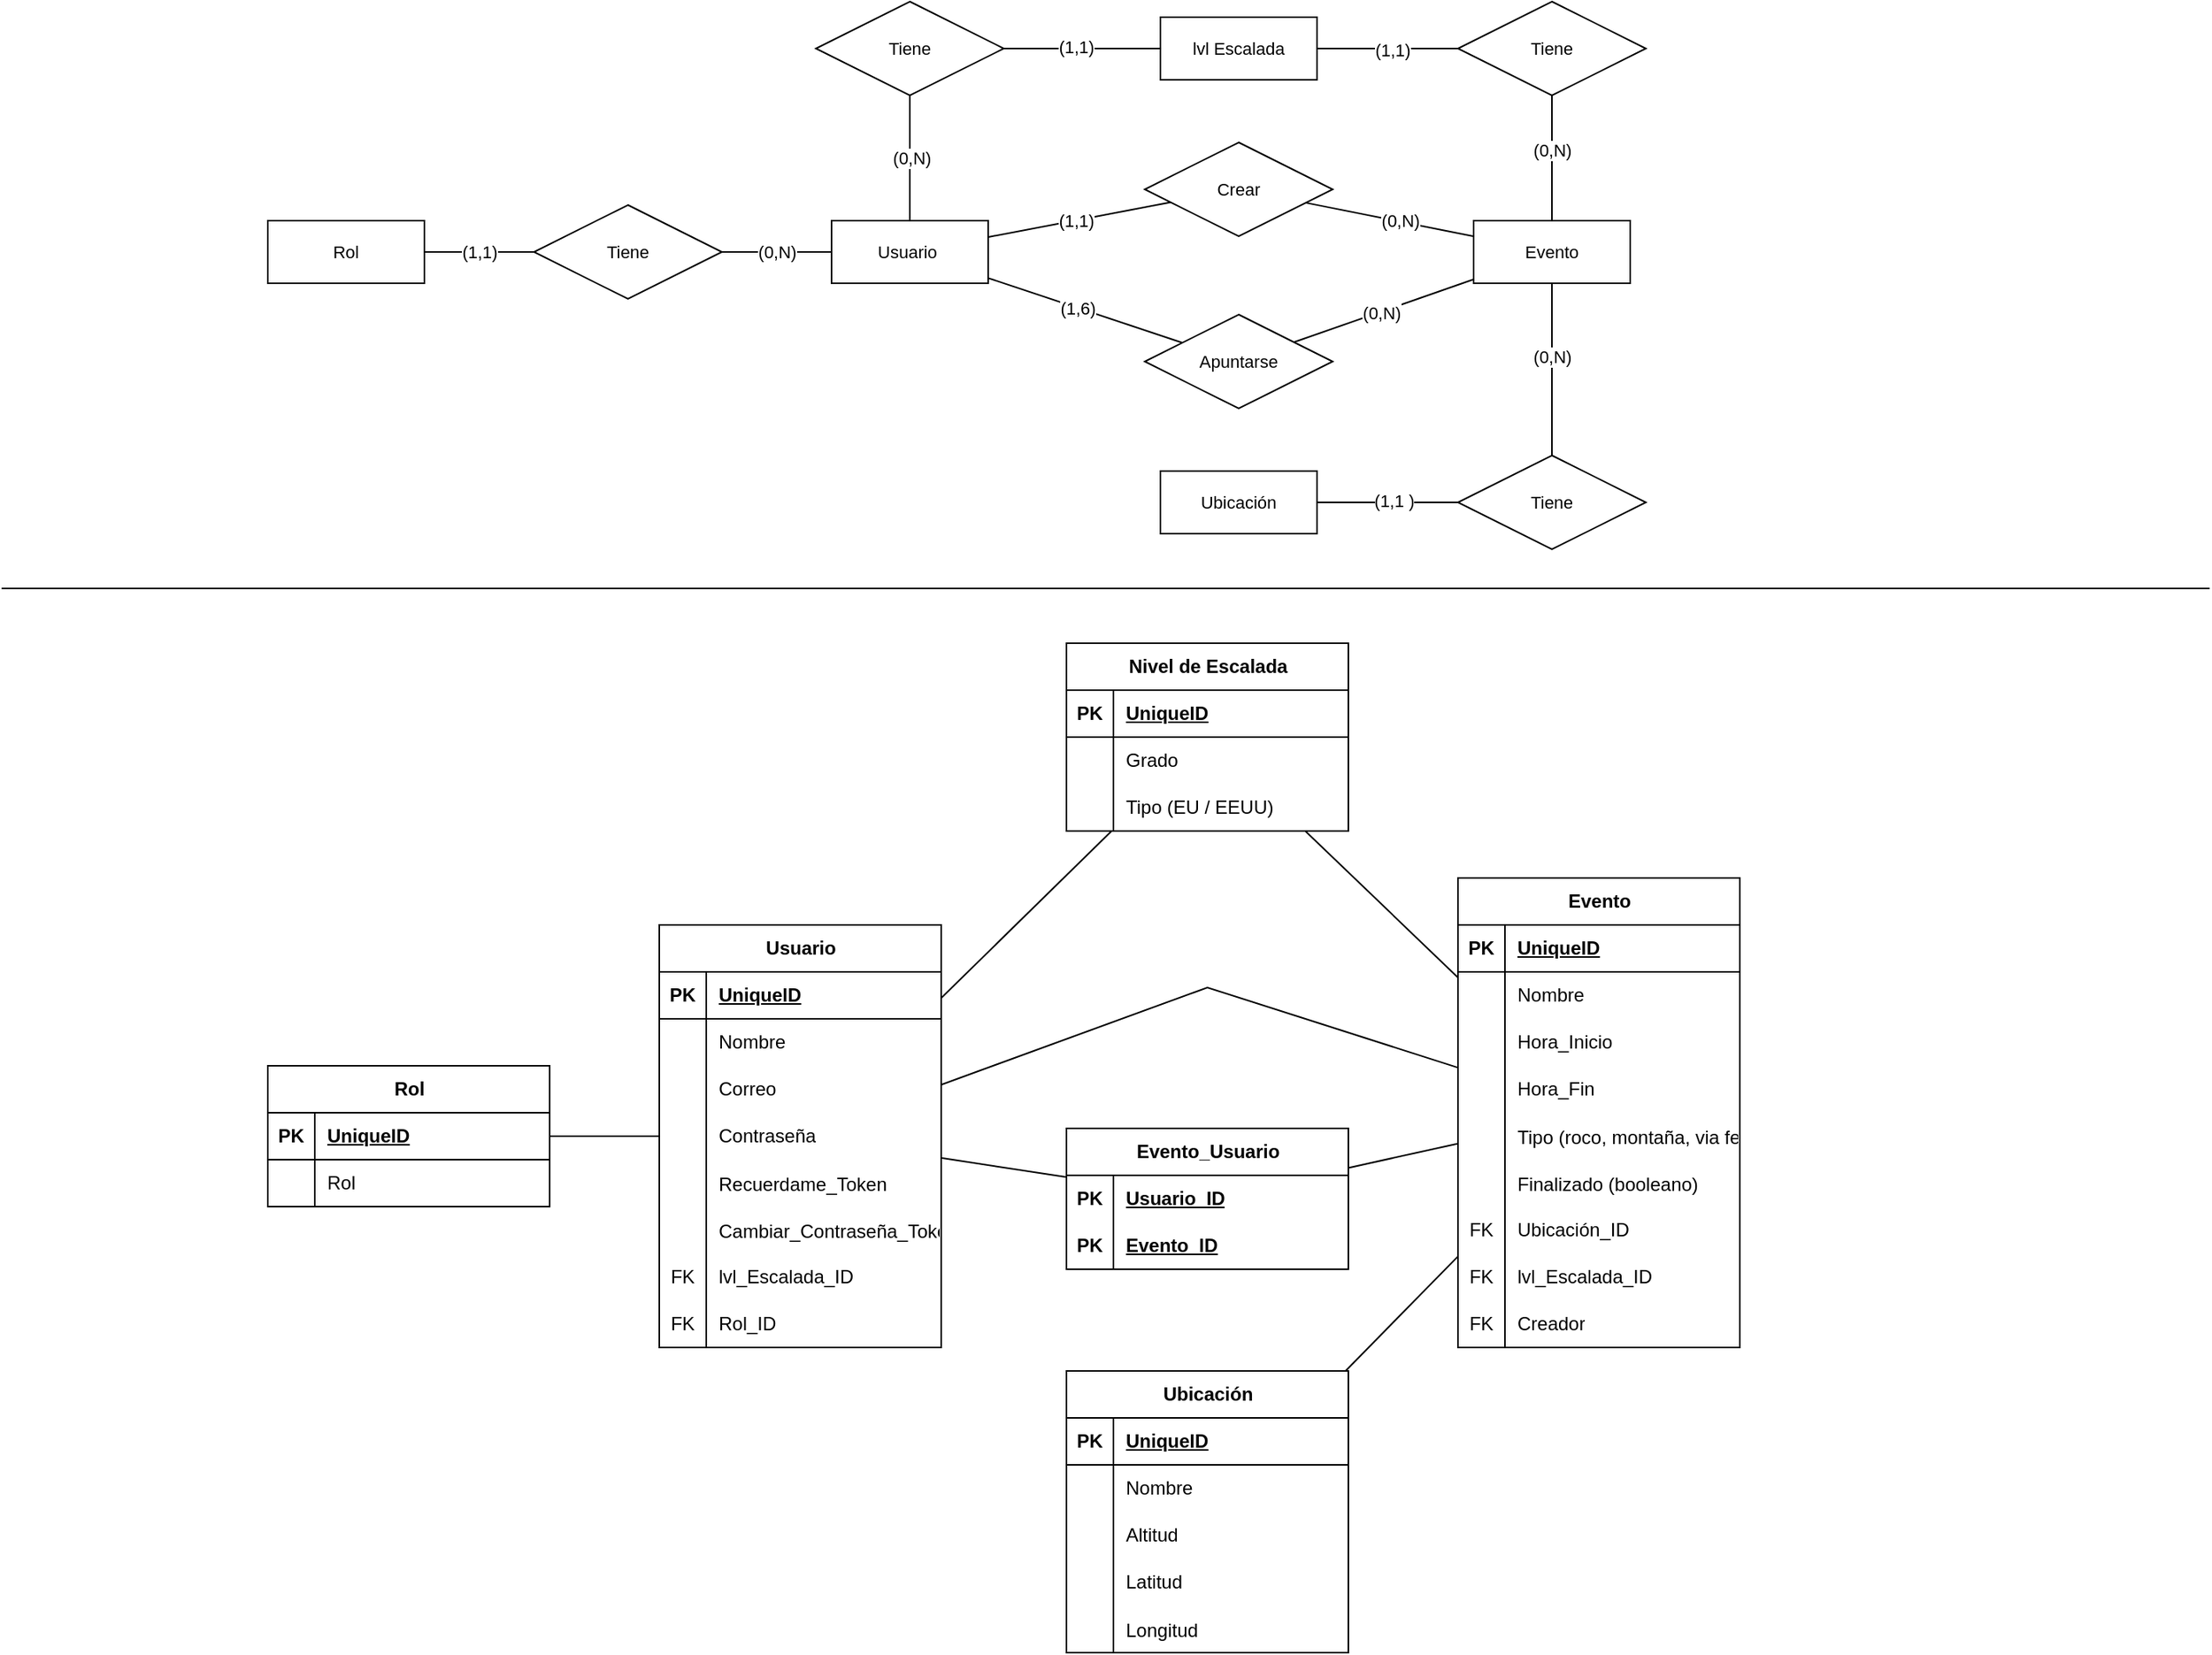 <mxfile version="24.2.3" type="device">
  <diagram name="Página-1" id="MdQTkjnotVxpkIL46aug">
    <mxGraphModel dx="1875" dy="1678" grid="1" gridSize="10" guides="1" tooltips="1" connect="1" arrows="1" fold="1" page="1" pageScale="1" pageWidth="827" pageHeight="1169" math="0" shadow="0">
      <root>
        <mxCell id="0" />
        <mxCell id="1" parent="0" />
        <mxCell id="JjLBGlCpkOIU4FikPGED-99" style="edgeStyle=none;rounded=0;orthogonalLoop=1;jettySize=auto;html=1;strokeColor=default;align=center;verticalAlign=middle;fontFamily=Helvetica;fontSize=11;fontColor=default;labelBackgroundColor=default;endArrow=none;endFill=0;" parent="1" source="JjLBGlCpkOIU4FikPGED-1" target="JjLBGlCpkOIU4FikPGED-40" edge="1">
          <mxGeometry relative="1" as="geometry" />
        </mxCell>
        <mxCell id="JjLBGlCpkOIU4FikPGED-100" style="edgeStyle=none;rounded=0;orthogonalLoop=1;jettySize=auto;html=1;strokeColor=default;align=center;verticalAlign=middle;fontFamily=Helvetica;fontSize=11;fontColor=default;labelBackgroundColor=default;endArrow=none;endFill=0;" parent="1" source="JjLBGlCpkOIU4FikPGED-1" target="JjLBGlCpkOIU4FikPGED-27" edge="1">
          <mxGeometry relative="1" as="geometry" />
        </mxCell>
        <mxCell id="JjLBGlCpkOIU4FikPGED-1" value="Nivel de Escalada" style="shape=table;startSize=30;container=1;collapsible=1;childLayout=tableLayout;fixedRows=1;rowLines=0;fontStyle=1;align=center;resizeLast=1;html=1;" parent="1" vertex="1">
          <mxGeometry x="60" y="-750" width="180" height="120" as="geometry" />
        </mxCell>
        <mxCell id="JjLBGlCpkOIU4FikPGED-2" value="" style="shape=tableRow;horizontal=0;startSize=0;swimlaneHead=0;swimlaneBody=0;fillColor=none;collapsible=0;dropTarget=0;points=[[0,0.5],[1,0.5]];portConstraint=eastwest;top=0;left=0;right=0;bottom=1;" parent="JjLBGlCpkOIU4FikPGED-1" vertex="1">
          <mxGeometry y="30" width="180" height="30" as="geometry" />
        </mxCell>
        <mxCell id="JjLBGlCpkOIU4FikPGED-3" value="PK" style="shape=partialRectangle;connectable=0;fillColor=none;top=0;left=0;bottom=0;right=0;fontStyle=1;overflow=hidden;whiteSpace=wrap;html=1;" parent="JjLBGlCpkOIU4FikPGED-2" vertex="1">
          <mxGeometry width="30" height="30" as="geometry">
            <mxRectangle width="30" height="30" as="alternateBounds" />
          </mxGeometry>
        </mxCell>
        <mxCell id="JjLBGlCpkOIU4FikPGED-4" value="UniqueID" style="shape=partialRectangle;connectable=0;fillColor=none;top=0;left=0;bottom=0;right=0;align=left;spacingLeft=6;fontStyle=5;overflow=hidden;whiteSpace=wrap;html=1;" parent="JjLBGlCpkOIU4FikPGED-2" vertex="1">
          <mxGeometry x="30" width="150" height="30" as="geometry">
            <mxRectangle width="150" height="30" as="alternateBounds" />
          </mxGeometry>
        </mxCell>
        <mxCell id="JjLBGlCpkOIU4FikPGED-5" value="" style="shape=tableRow;horizontal=0;startSize=0;swimlaneHead=0;swimlaneBody=0;fillColor=none;collapsible=0;dropTarget=0;points=[[0,0.5],[1,0.5]];portConstraint=eastwest;top=0;left=0;right=0;bottom=0;" parent="JjLBGlCpkOIU4FikPGED-1" vertex="1">
          <mxGeometry y="60" width="180" height="30" as="geometry" />
        </mxCell>
        <mxCell id="JjLBGlCpkOIU4FikPGED-6" value="" style="shape=partialRectangle;connectable=0;fillColor=none;top=0;left=0;bottom=0;right=0;editable=1;overflow=hidden;whiteSpace=wrap;html=1;" parent="JjLBGlCpkOIU4FikPGED-5" vertex="1">
          <mxGeometry width="30" height="30" as="geometry">
            <mxRectangle width="30" height="30" as="alternateBounds" />
          </mxGeometry>
        </mxCell>
        <mxCell id="JjLBGlCpkOIU4FikPGED-7" value="Grado" style="shape=partialRectangle;connectable=0;fillColor=none;top=0;left=0;bottom=0;right=0;align=left;spacingLeft=6;overflow=hidden;whiteSpace=wrap;html=1;" parent="JjLBGlCpkOIU4FikPGED-5" vertex="1">
          <mxGeometry x="30" width="150" height="30" as="geometry">
            <mxRectangle width="150" height="30" as="alternateBounds" />
          </mxGeometry>
        </mxCell>
        <mxCell id="JjLBGlCpkOIU4FikPGED-8" value="" style="shape=tableRow;horizontal=0;startSize=0;swimlaneHead=0;swimlaneBody=0;fillColor=none;collapsible=0;dropTarget=0;points=[[0,0.5],[1,0.5]];portConstraint=eastwest;top=0;left=0;right=0;bottom=0;" parent="JjLBGlCpkOIU4FikPGED-1" vertex="1">
          <mxGeometry y="90" width="180" height="30" as="geometry" />
        </mxCell>
        <mxCell id="JjLBGlCpkOIU4FikPGED-9" value="" style="shape=partialRectangle;connectable=0;fillColor=none;top=0;left=0;bottom=0;right=0;editable=1;overflow=hidden;whiteSpace=wrap;html=1;" parent="JjLBGlCpkOIU4FikPGED-8" vertex="1">
          <mxGeometry width="30" height="30" as="geometry">
            <mxRectangle width="30" height="30" as="alternateBounds" />
          </mxGeometry>
        </mxCell>
        <mxCell id="JjLBGlCpkOIU4FikPGED-10" value="Tipo (EU / EEUU)" style="shape=partialRectangle;connectable=0;fillColor=none;top=0;left=0;bottom=0;right=0;align=left;spacingLeft=6;overflow=hidden;whiteSpace=wrap;html=1;" parent="JjLBGlCpkOIU4FikPGED-8" vertex="1">
          <mxGeometry x="30" width="150" height="30" as="geometry">
            <mxRectangle width="150" height="30" as="alternateBounds" />
          </mxGeometry>
        </mxCell>
        <mxCell id="JjLBGlCpkOIU4FikPGED-102" style="edgeStyle=none;rounded=0;orthogonalLoop=1;jettySize=auto;html=1;strokeColor=default;align=center;verticalAlign=middle;fontFamily=Helvetica;fontSize=11;fontColor=default;labelBackgroundColor=default;endArrow=none;endFill=0;" parent="1" source="JjLBGlCpkOIU4FikPGED-14" target="JjLBGlCpkOIU4FikPGED-27" edge="1">
          <mxGeometry relative="1" as="geometry" />
        </mxCell>
        <mxCell id="JjLBGlCpkOIU4FikPGED-14" value="Ubicación" style="shape=table;startSize=30;container=1;collapsible=1;childLayout=tableLayout;fixedRows=1;rowLines=0;fontStyle=1;align=center;resizeLast=1;html=1;" parent="1" vertex="1">
          <mxGeometry x="60" y="-285" width="180" height="180" as="geometry" />
        </mxCell>
        <mxCell id="JjLBGlCpkOIU4FikPGED-15" value="" style="shape=tableRow;horizontal=0;startSize=0;swimlaneHead=0;swimlaneBody=0;fillColor=none;collapsible=0;dropTarget=0;points=[[0,0.5],[1,0.5]];portConstraint=eastwest;top=0;left=0;right=0;bottom=1;" parent="JjLBGlCpkOIU4FikPGED-14" vertex="1">
          <mxGeometry y="30" width="180" height="30" as="geometry" />
        </mxCell>
        <mxCell id="JjLBGlCpkOIU4FikPGED-16" value="PK" style="shape=partialRectangle;connectable=0;fillColor=none;top=0;left=0;bottom=0;right=0;fontStyle=1;overflow=hidden;whiteSpace=wrap;html=1;" parent="JjLBGlCpkOIU4FikPGED-15" vertex="1">
          <mxGeometry width="30" height="30" as="geometry">
            <mxRectangle width="30" height="30" as="alternateBounds" />
          </mxGeometry>
        </mxCell>
        <mxCell id="JjLBGlCpkOIU4FikPGED-17" value="UniqueID" style="shape=partialRectangle;connectable=0;fillColor=none;top=0;left=0;bottom=0;right=0;align=left;spacingLeft=6;fontStyle=5;overflow=hidden;whiteSpace=wrap;html=1;" parent="JjLBGlCpkOIU4FikPGED-15" vertex="1">
          <mxGeometry x="30" width="150" height="30" as="geometry">
            <mxRectangle width="150" height="30" as="alternateBounds" />
          </mxGeometry>
        </mxCell>
        <mxCell id="JjLBGlCpkOIU4FikPGED-18" value="" style="shape=tableRow;horizontal=0;startSize=0;swimlaneHead=0;swimlaneBody=0;fillColor=none;collapsible=0;dropTarget=0;points=[[0,0.5],[1,0.5]];portConstraint=eastwest;top=0;left=0;right=0;bottom=0;" parent="JjLBGlCpkOIU4FikPGED-14" vertex="1">
          <mxGeometry y="60" width="180" height="30" as="geometry" />
        </mxCell>
        <mxCell id="JjLBGlCpkOIU4FikPGED-19" value="" style="shape=partialRectangle;connectable=0;fillColor=none;top=0;left=0;bottom=0;right=0;editable=1;overflow=hidden;whiteSpace=wrap;html=1;" parent="JjLBGlCpkOIU4FikPGED-18" vertex="1">
          <mxGeometry width="30" height="30" as="geometry">
            <mxRectangle width="30" height="30" as="alternateBounds" />
          </mxGeometry>
        </mxCell>
        <mxCell id="JjLBGlCpkOIU4FikPGED-20" value="Nombre" style="shape=partialRectangle;connectable=0;fillColor=none;top=0;left=0;bottom=0;right=0;align=left;spacingLeft=6;overflow=hidden;whiteSpace=wrap;html=1;" parent="JjLBGlCpkOIU4FikPGED-18" vertex="1">
          <mxGeometry x="30" width="150" height="30" as="geometry">
            <mxRectangle width="150" height="30" as="alternateBounds" />
          </mxGeometry>
        </mxCell>
        <mxCell id="JjLBGlCpkOIU4FikPGED-21" value="" style="shape=tableRow;horizontal=0;startSize=0;swimlaneHead=0;swimlaneBody=0;fillColor=none;collapsible=0;dropTarget=0;points=[[0,0.5],[1,0.5]];portConstraint=eastwest;top=0;left=0;right=0;bottom=0;" parent="JjLBGlCpkOIU4FikPGED-14" vertex="1">
          <mxGeometry y="90" width="180" height="30" as="geometry" />
        </mxCell>
        <mxCell id="JjLBGlCpkOIU4FikPGED-22" value="" style="shape=partialRectangle;connectable=0;fillColor=none;top=0;left=0;bottom=0;right=0;editable=1;overflow=hidden;whiteSpace=wrap;html=1;" parent="JjLBGlCpkOIU4FikPGED-21" vertex="1">
          <mxGeometry width="30" height="30" as="geometry">
            <mxRectangle width="30" height="30" as="alternateBounds" />
          </mxGeometry>
        </mxCell>
        <mxCell id="JjLBGlCpkOIU4FikPGED-23" value="Altitud" style="shape=partialRectangle;connectable=0;fillColor=none;top=0;left=0;bottom=0;right=0;align=left;spacingLeft=6;overflow=hidden;whiteSpace=wrap;html=1;" parent="JjLBGlCpkOIU4FikPGED-21" vertex="1">
          <mxGeometry x="30" width="150" height="30" as="geometry">
            <mxRectangle width="150" height="30" as="alternateBounds" />
          </mxGeometry>
        </mxCell>
        <mxCell id="JjLBGlCpkOIU4FikPGED-24" value="" style="shape=tableRow;horizontal=0;startSize=0;swimlaneHead=0;swimlaneBody=0;fillColor=none;collapsible=0;dropTarget=0;points=[[0,0.5],[1,0.5]];portConstraint=eastwest;top=0;left=0;right=0;bottom=0;" parent="JjLBGlCpkOIU4FikPGED-14" vertex="1">
          <mxGeometry y="120" width="180" height="30" as="geometry" />
        </mxCell>
        <mxCell id="JjLBGlCpkOIU4FikPGED-25" value="" style="shape=partialRectangle;connectable=0;fillColor=none;top=0;left=0;bottom=0;right=0;editable=1;overflow=hidden;whiteSpace=wrap;html=1;" parent="JjLBGlCpkOIU4FikPGED-24" vertex="1">
          <mxGeometry width="30" height="30" as="geometry">
            <mxRectangle width="30" height="30" as="alternateBounds" />
          </mxGeometry>
        </mxCell>
        <mxCell id="JjLBGlCpkOIU4FikPGED-26" value="Latitud" style="shape=partialRectangle;connectable=0;fillColor=none;top=0;left=0;bottom=0;right=0;align=left;spacingLeft=6;overflow=hidden;whiteSpace=wrap;html=1;" parent="JjLBGlCpkOIU4FikPGED-24" vertex="1">
          <mxGeometry x="30" width="150" height="30" as="geometry">
            <mxRectangle width="150" height="30" as="alternateBounds" />
          </mxGeometry>
        </mxCell>
        <mxCell id="JjLBGlCpkOIU4FikPGED-94" value="" style="shape=tableRow;horizontal=0;startSize=0;swimlaneHead=0;swimlaneBody=0;fillColor=none;collapsible=0;dropTarget=0;points=[[0,0.5],[1,0.5]];portConstraint=eastwest;top=0;left=0;right=0;bottom=0;" parent="JjLBGlCpkOIU4FikPGED-14" vertex="1">
          <mxGeometry y="150" width="180" height="30" as="geometry" />
        </mxCell>
        <mxCell id="JjLBGlCpkOIU4FikPGED-95" value="" style="shape=partialRectangle;connectable=0;fillColor=none;top=0;left=0;bottom=0;right=0;editable=1;overflow=hidden;" parent="JjLBGlCpkOIU4FikPGED-94" vertex="1">
          <mxGeometry width="30" height="30" as="geometry">
            <mxRectangle width="30" height="30" as="alternateBounds" />
          </mxGeometry>
        </mxCell>
        <mxCell id="JjLBGlCpkOIU4FikPGED-96" value="Longitud" style="shape=partialRectangle;connectable=0;fillColor=none;top=0;left=0;bottom=0;right=0;align=left;spacingLeft=6;overflow=hidden;" parent="JjLBGlCpkOIU4FikPGED-94" vertex="1">
          <mxGeometry x="30" width="150" height="30" as="geometry">
            <mxRectangle width="150" height="30" as="alternateBounds" />
          </mxGeometry>
        </mxCell>
        <mxCell id="JjLBGlCpkOIU4FikPGED-27" value="Evento" style="shape=table;startSize=30;container=1;collapsible=1;childLayout=tableLayout;fixedRows=1;rowLines=0;fontStyle=1;align=center;resizeLast=1;html=1;" parent="1" vertex="1">
          <mxGeometry x="310" y="-600" width="180" height="300" as="geometry" />
        </mxCell>
        <mxCell id="JjLBGlCpkOIU4FikPGED-28" value="" style="shape=tableRow;horizontal=0;startSize=0;swimlaneHead=0;swimlaneBody=0;fillColor=none;collapsible=0;dropTarget=0;points=[[0,0.5],[1,0.5]];portConstraint=eastwest;top=0;left=0;right=0;bottom=1;" parent="JjLBGlCpkOIU4FikPGED-27" vertex="1">
          <mxGeometry y="30" width="180" height="30" as="geometry" />
        </mxCell>
        <mxCell id="JjLBGlCpkOIU4FikPGED-29" value="PK" style="shape=partialRectangle;connectable=0;fillColor=none;top=0;left=0;bottom=0;right=0;fontStyle=1;overflow=hidden;whiteSpace=wrap;html=1;" parent="JjLBGlCpkOIU4FikPGED-28" vertex="1">
          <mxGeometry width="30" height="30" as="geometry">
            <mxRectangle width="30" height="30" as="alternateBounds" />
          </mxGeometry>
        </mxCell>
        <mxCell id="JjLBGlCpkOIU4FikPGED-30" value="UniqueID" style="shape=partialRectangle;connectable=0;fillColor=none;top=0;left=0;bottom=0;right=0;align=left;spacingLeft=6;fontStyle=5;overflow=hidden;whiteSpace=wrap;html=1;" parent="JjLBGlCpkOIU4FikPGED-28" vertex="1">
          <mxGeometry x="30" width="150" height="30" as="geometry">
            <mxRectangle width="150" height="30" as="alternateBounds" />
          </mxGeometry>
        </mxCell>
        <mxCell id="JjLBGlCpkOIU4FikPGED-31" value="" style="shape=tableRow;horizontal=0;startSize=0;swimlaneHead=0;swimlaneBody=0;fillColor=none;collapsible=0;dropTarget=0;points=[[0,0.5],[1,0.5]];portConstraint=eastwest;top=0;left=0;right=0;bottom=0;" parent="JjLBGlCpkOIU4FikPGED-27" vertex="1">
          <mxGeometry y="60" width="180" height="30" as="geometry" />
        </mxCell>
        <mxCell id="JjLBGlCpkOIU4FikPGED-32" value="" style="shape=partialRectangle;connectable=0;fillColor=none;top=0;left=0;bottom=0;right=0;editable=1;overflow=hidden;whiteSpace=wrap;html=1;" parent="JjLBGlCpkOIU4FikPGED-31" vertex="1">
          <mxGeometry width="30" height="30" as="geometry">
            <mxRectangle width="30" height="30" as="alternateBounds" />
          </mxGeometry>
        </mxCell>
        <mxCell id="JjLBGlCpkOIU4FikPGED-33" value="Nombre" style="shape=partialRectangle;connectable=0;fillColor=none;top=0;left=0;bottom=0;right=0;align=left;spacingLeft=6;overflow=hidden;whiteSpace=wrap;html=1;" parent="JjLBGlCpkOIU4FikPGED-31" vertex="1">
          <mxGeometry x="30" width="150" height="30" as="geometry">
            <mxRectangle width="150" height="30" as="alternateBounds" />
          </mxGeometry>
        </mxCell>
        <mxCell id="JjLBGlCpkOIU4FikPGED-34" value="" style="shape=tableRow;horizontal=0;startSize=0;swimlaneHead=0;swimlaneBody=0;fillColor=none;collapsible=0;dropTarget=0;points=[[0,0.5],[1,0.5]];portConstraint=eastwest;top=0;left=0;right=0;bottom=0;" parent="JjLBGlCpkOIU4FikPGED-27" vertex="1">
          <mxGeometry y="90" width="180" height="30" as="geometry" />
        </mxCell>
        <mxCell id="JjLBGlCpkOIU4FikPGED-35" value="" style="shape=partialRectangle;connectable=0;fillColor=none;top=0;left=0;bottom=0;right=0;editable=1;overflow=hidden;whiteSpace=wrap;html=1;" parent="JjLBGlCpkOIU4FikPGED-34" vertex="1">
          <mxGeometry width="30" height="30" as="geometry">
            <mxRectangle width="30" height="30" as="alternateBounds" />
          </mxGeometry>
        </mxCell>
        <mxCell id="JjLBGlCpkOIU4FikPGED-36" value="Hora_Inicio" style="shape=partialRectangle;connectable=0;fillColor=none;top=0;left=0;bottom=0;right=0;align=left;spacingLeft=6;overflow=hidden;whiteSpace=wrap;html=1;" parent="JjLBGlCpkOIU4FikPGED-34" vertex="1">
          <mxGeometry x="30" width="150" height="30" as="geometry">
            <mxRectangle width="150" height="30" as="alternateBounds" />
          </mxGeometry>
        </mxCell>
        <mxCell id="JjLBGlCpkOIU4FikPGED-37" value="" style="shape=tableRow;horizontal=0;startSize=0;swimlaneHead=0;swimlaneBody=0;fillColor=none;collapsible=0;dropTarget=0;points=[[0,0.5],[1,0.5]];portConstraint=eastwest;top=0;left=0;right=0;bottom=0;" parent="JjLBGlCpkOIU4FikPGED-27" vertex="1">
          <mxGeometry y="120" width="180" height="30" as="geometry" />
        </mxCell>
        <mxCell id="JjLBGlCpkOIU4FikPGED-38" value="" style="shape=partialRectangle;connectable=0;fillColor=none;top=0;left=0;bottom=0;right=0;editable=1;overflow=hidden;whiteSpace=wrap;html=1;" parent="JjLBGlCpkOIU4FikPGED-37" vertex="1">
          <mxGeometry width="30" height="30" as="geometry">
            <mxRectangle width="30" height="30" as="alternateBounds" />
          </mxGeometry>
        </mxCell>
        <mxCell id="JjLBGlCpkOIU4FikPGED-39" value="Hora_Fin" style="shape=partialRectangle;connectable=0;fillColor=none;top=0;left=0;bottom=0;right=0;align=left;spacingLeft=6;overflow=hidden;whiteSpace=wrap;html=1;" parent="JjLBGlCpkOIU4FikPGED-37" vertex="1">
          <mxGeometry x="30" width="150" height="30" as="geometry">
            <mxRectangle width="150" height="30" as="alternateBounds" />
          </mxGeometry>
        </mxCell>
        <mxCell id="JjLBGlCpkOIU4FikPGED-82" value="" style="shape=tableRow;horizontal=0;startSize=0;swimlaneHead=0;swimlaneBody=0;fillColor=none;collapsible=0;dropTarget=0;points=[[0,0.5],[1,0.5]];portConstraint=eastwest;top=0;left=0;right=0;bottom=0;" parent="JjLBGlCpkOIU4FikPGED-27" vertex="1">
          <mxGeometry y="150" width="180" height="30" as="geometry" />
        </mxCell>
        <mxCell id="JjLBGlCpkOIU4FikPGED-83" value="" style="shape=partialRectangle;connectable=0;fillColor=none;top=0;left=0;bottom=0;right=0;editable=1;overflow=hidden;" parent="JjLBGlCpkOIU4FikPGED-82" vertex="1">
          <mxGeometry width="30" height="30" as="geometry">
            <mxRectangle width="30" height="30" as="alternateBounds" />
          </mxGeometry>
        </mxCell>
        <mxCell id="JjLBGlCpkOIU4FikPGED-84" value="Tipo (roco, montaña, via ferrata)" style="shape=partialRectangle;connectable=0;fillColor=none;top=0;left=0;bottom=0;right=0;align=left;spacingLeft=6;overflow=hidden;" parent="JjLBGlCpkOIU4FikPGED-82" vertex="1">
          <mxGeometry x="30" width="150" height="30" as="geometry">
            <mxRectangle width="150" height="30" as="alternateBounds" />
          </mxGeometry>
        </mxCell>
        <mxCell id="JjLBGlCpkOIU4FikPGED-79" value="" style="shape=tableRow;horizontal=0;startSize=0;swimlaneHead=0;swimlaneBody=0;fillColor=none;collapsible=0;dropTarget=0;points=[[0,0.5],[1,0.5]];portConstraint=eastwest;top=0;left=0;right=0;bottom=0;" parent="JjLBGlCpkOIU4FikPGED-27" vertex="1">
          <mxGeometry y="180" width="180" height="30" as="geometry" />
        </mxCell>
        <mxCell id="JjLBGlCpkOIU4FikPGED-80" value="" style="shape=partialRectangle;connectable=0;fillColor=none;top=0;left=0;bottom=0;right=0;editable=1;overflow=hidden;" parent="JjLBGlCpkOIU4FikPGED-79" vertex="1">
          <mxGeometry width="30" height="30" as="geometry">
            <mxRectangle width="30" height="30" as="alternateBounds" />
          </mxGeometry>
        </mxCell>
        <mxCell id="JjLBGlCpkOIU4FikPGED-81" value="Finalizado (booleano)" style="shape=partialRectangle;connectable=0;fillColor=none;top=0;left=0;bottom=0;right=0;align=left;spacingLeft=6;overflow=hidden;" parent="JjLBGlCpkOIU4FikPGED-79" vertex="1">
          <mxGeometry x="30" width="150" height="30" as="geometry">
            <mxRectangle width="150" height="30" as="alternateBounds" />
          </mxGeometry>
        </mxCell>
        <mxCell id="JjLBGlCpkOIU4FikPGED-88" value="" style="shape=tableRow;horizontal=0;startSize=0;swimlaneHead=0;swimlaneBody=0;fillColor=none;collapsible=0;dropTarget=0;points=[[0,0.5],[1,0.5]];portConstraint=eastwest;top=0;left=0;right=0;bottom=0;" parent="JjLBGlCpkOIU4FikPGED-27" vertex="1">
          <mxGeometry y="210" width="180" height="30" as="geometry" />
        </mxCell>
        <mxCell id="JjLBGlCpkOIU4FikPGED-89" value="FK" style="shape=partialRectangle;connectable=0;fillColor=none;top=0;left=0;bottom=0;right=0;fontStyle=0;overflow=hidden;whiteSpace=wrap;html=1;" parent="JjLBGlCpkOIU4FikPGED-88" vertex="1">
          <mxGeometry width="30" height="30" as="geometry">
            <mxRectangle width="30" height="30" as="alternateBounds" />
          </mxGeometry>
        </mxCell>
        <mxCell id="JjLBGlCpkOIU4FikPGED-90" value="Ubicación_ID" style="shape=partialRectangle;connectable=0;fillColor=none;top=0;left=0;bottom=0;right=0;align=left;spacingLeft=6;fontStyle=0;overflow=hidden;whiteSpace=wrap;html=1;" parent="JjLBGlCpkOIU4FikPGED-88" vertex="1">
          <mxGeometry x="30" width="150" height="30" as="geometry">
            <mxRectangle width="150" height="30" as="alternateBounds" />
          </mxGeometry>
        </mxCell>
        <mxCell id="JjLBGlCpkOIU4FikPGED-91" value="" style="shape=tableRow;horizontal=0;startSize=0;swimlaneHead=0;swimlaneBody=0;fillColor=none;collapsible=0;dropTarget=0;points=[[0,0.5],[1,0.5]];portConstraint=eastwest;top=0;left=0;right=0;bottom=0;" parent="JjLBGlCpkOIU4FikPGED-27" vertex="1">
          <mxGeometry y="240" width="180" height="30" as="geometry" />
        </mxCell>
        <mxCell id="JjLBGlCpkOIU4FikPGED-92" value="FK" style="shape=partialRectangle;connectable=0;fillColor=none;top=0;left=0;bottom=0;right=0;fontStyle=0;overflow=hidden;whiteSpace=wrap;html=1;" parent="JjLBGlCpkOIU4FikPGED-91" vertex="1">
          <mxGeometry width="30" height="30" as="geometry">
            <mxRectangle width="30" height="30" as="alternateBounds" />
          </mxGeometry>
        </mxCell>
        <mxCell id="JjLBGlCpkOIU4FikPGED-93" value="lvl_Escalada_ID" style="shape=partialRectangle;connectable=0;fillColor=none;top=0;left=0;bottom=0;right=0;align=left;spacingLeft=6;fontStyle=0;overflow=hidden;whiteSpace=wrap;html=1;" parent="JjLBGlCpkOIU4FikPGED-91" vertex="1">
          <mxGeometry x="30" width="150" height="30" as="geometry">
            <mxRectangle width="150" height="30" as="alternateBounds" />
          </mxGeometry>
        </mxCell>
        <mxCell id="a35GX9YRnXG94ok3FPME-1" value="" style="shape=tableRow;horizontal=0;startSize=0;swimlaneHead=0;swimlaneBody=0;fillColor=none;collapsible=0;dropTarget=0;points=[[0,0.5],[1,0.5]];portConstraint=eastwest;top=0;left=0;right=0;bottom=0;" parent="JjLBGlCpkOIU4FikPGED-27" vertex="1">
          <mxGeometry y="270" width="180" height="30" as="geometry" />
        </mxCell>
        <mxCell id="a35GX9YRnXG94ok3FPME-2" value="FK" style="shape=partialRectangle;connectable=0;fillColor=none;top=0;left=0;bottom=0;right=0;fontStyle=0;overflow=hidden;whiteSpace=wrap;html=1;" parent="a35GX9YRnXG94ok3FPME-1" vertex="1">
          <mxGeometry width="30" height="30" as="geometry">
            <mxRectangle width="30" height="30" as="alternateBounds" />
          </mxGeometry>
        </mxCell>
        <mxCell id="a35GX9YRnXG94ok3FPME-3" value="Creador" style="shape=partialRectangle;connectable=0;fillColor=none;top=0;left=0;bottom=0;right=0;align=left;spacingLeft=6;fontStyle=0;overflow=hidden;whiteSpace=wrap;html=1;" parent="a35GX9YRnXG94ok3FPME-1" vertex="1">
          <mxGeometry x="30" width="150" height="30" as="geometry">
            <mxRectangle width="150" height="30" as="alternateBounds" />
          </mxGeometry>
        </mxCell>
        <mxCell id="uEdE_e8MDaBnJGbd2DSY-15" style="edgeStyle=none;rounded=0;orthogonalLoop=1;jettySize=auto;html=1;strokeColor=default;align=center;verticalAlign=middle;fontFamily=Helvetica;fontSize=11;fontColor=default;labelBackgroundColor=default;endArrow=none;endFill=0;" parent="1" source="JjLBGlCpkOIU4FikPGED-40" target="uEdE_e8MDaBnJGbd2DSY-1" edge="1">
          <mxGeometry relative="1" as="geometry" />
        </mxCell>
        <mxCell id="nP9Eit53QFhDWH59x3x1-2" style="edgeStyle=none;rounded=0;orthogonalLoop=1;jettySize=auto;html=1;strokeColor=default;align=center;verticalAlign=middle;fontFamily=Helvetica;fontSize=11;fontColor=default;labelBackgroundColor=default;endArrow=none;endFill=0;" parent="1" source="JjLBGlCpkOIU4FikPGED-40" target="JjLBGlCpkOIU4FikPGED-27" edge="1">
          <mxGeometry relative="1" as="geometry">
            <Array as="points">
              <mxPoint x="150" y="-530" />
            </Array>
          </mxGeometry>
        </mxCell>
        <mxCell id="JjLBGlCpkOIU4FikPGED-40" value="Usuario" style="shape=table;startSize=30;container=1;collapsible=1;childLayout=tableLayout;fixedRows=1;rowLines=0;fontStyle=1;align=center;resizeLast=1;html=1;" parent="1" vertex="1">
          <mxGeometry x="-200" y="-570" width="180" height="270" as="geometry" />
        </mxCell>
        <mxCell id="JjLBGlCpkOIU4FikPGED-41" value="" style="shape=tableRow;horizontal=0;startSize=0;swimlaneHead=0;swimlaneBody=0;fillColor=none;collapsible=0;dropTarget=0;points=[[0,0.5],[1,0.5]];portConstraint=eastwest;top=0;left=0;right=0;bottom=1;" parent="JjLBGlCpkOIU4FikPGED-40" vertex="1">
          <mxGeometry y="30" width="180" height="30" as="geometry" />
        </mxCell>
        <mxCell id="JjLBGlCpkOIU4FikPGED-42" value="PK" style="shape=partialRectangle;connectable=0;fillColor=none;top=0;left=0;bottom=0;right=0;fontStyle=1;overflow=hidden;whiteSpace=wrap;html=1;" parent="JjLBGlCpkOIU4FikPGED-41" vertex="1">
          <mxGeometry width="30" height="30" as="geometry">
            <mxRectangle width="30" height="30" as="alternateBounds" />
          </mxGeometry>
        </mxCell>
        <mxCell id="JjLBGlCpkOIU4FikPGED-43" value="UniqueID" style="shape=partialRectangle;connectable=0;fillColor=none;top=0;left=0;bottom=0;right=0;align=left;spacingLeft=6;fontStyle=5;overflow=hidden;whiteSpace=wrap;html=1;" parent="JjLBGlCpkOIU4FikPGED-41" vertex="1">
          <mxGeometry x="30" width="150" height="30" as="geometry">
            <mxRectangle width="150" height="30" as="alternateBounds" />
          </mxGeometry>
        </mxCell>
        <mxCell id="JjLBGlCpkOIU4FikPGED-44" value="" style="shape=tableRow;horizontal=0;startSize=0;swimlaneHead=0;swimlaneBody=0;fillColor=none;collapsible=0;dropTarget=0;points=[[0,0.5],[1,0.5]];portConstraint=eastwest;top=0;left=0;right=0;bottom=0;" parent="JjLBGlCpkOIU4FikPGED-40" vertex="1">
          <mxGeometry y="60" width="180" height="30" as="geometry" />
        </mxCell>
        <mxCell id="JjLBGlCpkOIU4FikPGED-45" value="" style="shape=partialRectangle;connectable=0;fillColor=none;top=0;left=0;bottom=0;right=0;editable=1;overflow=hidden;whiteSpace=wrap;html=1;" parent="JjLBGlCpkOIU4FikPGED-44" vertex="1">
          <mxGeometry width="30" height="30" as="geometry">
            <mxRectangle width="30" height="30" as="alternateBounds" />
          </mxGeometry>
        </mxCell>
        <mxCell id="JjLBGlCpkOIU4FikPGED-46" value="Nombre" style="shape=partialRectangle;connectable=0;fillColor=none;top=0;left=0;bottom=0;right=0;align=left;spacingLeft=6;overflow=hidden;whiteSpace=wrap;html=1;" parent="JjLBGlCpkOIU4FikPGED-44" vertex="1">
          <mxGeometry x="30" width="150" height="30" as="geometry">
            <mxRectangle width="150" height="30" as="alternateBounds" />
          </mxGeometry>
        </mxCell>
        <mxCell id="JjLBGlCpkOIU4FikPGED-47" value="" style="shape=tableRow;horizontal=0;startSize=0;swimlaneHead=0;swimlaneBody=0;fillColor=none;collapsible=0;dropTarget=0;points=[[0,0.5],[1,0.5]];portConstraint=eastwest;top=0;left=0;right=0;bottom=0;" parent="JjLBGlCpkOIU4FikPGED-40" vertex="1">
          <mxGeometry y="90" width="180" height="30" as="geometry" />
        </mxCell>
        <mxCell id="JjLBGlCpkOIU4FikPGED-48" value="" style="shape=partialRectangle;connectable=0;fillColor=none;top=0;left=0;bottom=0;right=0;editable=1;overflow=hidden;whiteSpace=wrap;html=1;" parent="JjLBGlCpkOIU4FikPGED-47" vertex="1">
          <mxGeometry width="30" height="30" as="geometry">
            <mxRectangle width="30" height="30" as="alternateBounds" />
          </mxGeometry>
        </mxCell>
        <mxCell id="JjLBGlCpkOIU4FikPGED-49" value="Correo" style="shape=partialRectangle;connectable=0;fillColor=none;top=0;left=0;bottom=0;right=0;align=left;spacingLeft=6;overflow=hidden;whiteSpace=wrap;html=1;" parent="JjLBGlCpkOIU4FikPGED-47" vertex="1">
          <mxGeometry x="30" width="150" height="30" as="geometry">
            <mxRectangle width="150" height="30" as="alternateBounds" />
          </mxGeometry>
        </mxCell>
        <mxCell id="JjLBGlCpkOIU4FikPGED-50" value="" style="shape=tableRow;horizontal=0;startSize=0;swimlaneHead=0;swimlaneBody=0;fillColor=none;collapsible=0;dropTarget=0;points=[[0,0.5],[1,0.5]];portConstraint=eastwest;top=0;left=0;right=0;bottom=0;" parent="JjLBGlCpkOIU4FikPGED-40" vertex="1">
          <mxGeometry y="120" width="180" height="30" as="geometry" />
        </mxCell>
        <mxCell id="JjLBGlCpkOIU4FikPGED-51" value="" style="shape=partialRectangle;connectable=0;fillColor=none;top=0;left=0;bottom=0;right=0;editable=1;overflow=hidden;whiteSpace=wrap;html=1;" parent="JjLBGlCpkOIU4FikPGED-50" vertex="1">
          <mxGeometry width="30" height="30" as="geometry">
            <mxRectangle width="30" height="30" as="alternateBounds" />
          </mxGeometry>
        </mxCell>
        <mxCell id="JjLBGlCpkOIU4FikPGED-52" value="Contraseña" style="shape=partialRectangle;connectable=0;fillColor=none;top=0;left=0;bottom=0;right=0;align=left;spacingLeft=6;overflow=hidden;whiteSpace=wrap;html=1;" parent="JjLBGlCpkOIU4FikPGED-50" vertex="1">
          <mxGeometry x="30" width="150" height="30" as="geometry">
            <mxRectangle width="150" height="30" as="alternateBounds" />
          </mxGeometry>
        </mxCell>
        <mxCell id="oSOanBCQsAaufnA6sHjO-4" value="" style="shape=tableRow;horizontal=0;startSize=0;swimlaneHead=0;swimlaneBody=0;fillColor=none;collapsible=0;dropTarget=0;points=[[0,0.5],[1,0.5]];portConstraint=eastwest;top=0;left=0;right=0;bottom=0;" vertex="1" parent="JjLBGlCpkOIU4FikPGED-40">
          <mxGeometry y="150" width="180" height="30" as="geometry" />
        </mxCell>
        <mxCell id="oSOanBCQsAaufnA6sHjO-5" value="" style="shape=partialRectangle;connectable=0;fillColor=none;top=0;left=0;bottom=0;right=0;editable=1;overflow=hidden;" vertex="1" parent="oSOanBCQsAaufnA6sHjO-4">
          <mxGeometry width="30" height="30" as="geometry">
            <mxRectangle width="30" height="30" as="alternateBounds" />
          </mxGeometry>
        </mxCell>
        <mxCell id="oSOanBCQsAaufnA6sHjO-6" value="Recuerdame_Token" style="shape=partialRectangle;connectable=0;fillColor=none;top=0;left=0;bottom=0;right=0;align=left;spacingLeft=6;overflow=hidden;" vertex="1" parent="oSOanBCQsAaufnA6sHjO-4">
          <mxGeometry x="30" width="150" height="30" as="geometry">
            <mxRectangle width="150" height="30" as="alternateBounds" />
          </mxGeometry>
        </mxCell>
        <mxCell id="oSOanBCQsAaufnA6sHjO-7" value="" style="shape=tableRow;horizontal=0;startSize=0;swimlaneHead=0;swimlaneBody=0;fillColor=none;collapsible=0;dropTarget=0;points=[[0,0.5],[1,0.5]];portConstraint=eastwest;top=0;left=0;right=0;bottom=0;" vertex="1" parent="JjLBGlCpkOIU4FikPGED-40">
          <mxGeometry y="180" width="180" height="30" as="geometry" />
        </mxCell>
        <mxCell id="oSOanBCQsAaufnA6sHjO-8" value="" style="shape=partialRectangle;connectable=0;fillColor=none;top=0;left=0;bottom=0;right=0;editable=1;overflow=hidden;" vertex="1" parent="oSOanBCQsAaufnA6sHjO-7">
          <mxGeometry width="30" height="30" as="geometry">
            <mxRectangle width="30" height="30" as="alternateBounds" />
          </mxGeometry>
        </mxCell>
        <mxCell id="oSOanBCQsAaufnA6sHjO-9" value="Cambiar_Contraseña_Token" style="shape=partialRectangle;connectable=0;fillColor=none;top=0;left=0;bottom=0;right=0;align=left;spacingLeft=6;overflow=hidden;" vertex="1" parent="oSOanBCQsAaufnA6sHjO-7">
          <mxGeometry x="30" width="150" height="30" as="geometry">
            <mxRectangle width="150" height="30" as="alternateBounds" />
          </mxGeometry>
        </mxCell>
        <mxCell id="JjLBGlCpkOIU4FikPGED-73" value="" style="shape=tableRow;horizontal=0;startSize=0;swimlaneHead=0;swimlaneBody=0;fillColor=none;collapsible=0;dropTarget=0;points=[[0,0.5],[1,0.5]];portConstraint=eastwest;top=0;left=0;right=0;bottom=0;" parent="JjLBGlCpkOIU4FikPGED-40" vertex="1">
          <mxGeometry y="210" width="180" height="30" as="geometry" />
        </mxCell>
        <mxCell id="JjLBGlCpkOIU4FikPGED-74" value="FK" style="shape=partialRectangle;connectable=0;fillColor=none;top=0;left=0;bottom=0;right=0;fontStyle=0;overflow=hidden;whiteSpace=wrap;html=1;" parent="JjLBGlCpkOIU4FikPGED-73" vertex="1">
          <mxGeometry width="30" height="30" as="geometry">
            <mxRectangle width="30" height="30" as="alternateBounds" />
          </mxGeometry>
        </mxCell>
        <mxCell id="JjLBGlCpkOIU4FikPGED-75" value="lvl_Escalada_ID" style="shape=partialRectangle;connectable=0;fillColor=none;top=0;left=0;bottom=0;right=0;align=left;spacingLeft=6;fontStyle=0;overflow=hidden;whiteSpace=wrap;html=1;" parent="JjLBGlCpkOIU4FikPGED-73" vertex="1">
          <mxGeometry x="30" width="150" height="30" as="geometry">
            <mxRectangle width="150" height="30" as="alternateBounds" />
          </mxGeometry>
        </mxCell>
        <mxCell id="JjLBGlCpkOIU4FikPGED-76" value="" style="shape=tableRow;horizontal=0;startSize=0;swimlaneHead=0;swimlaneBody=0;fillColor=none;collapsible=0;dropTarget=0;points=[[0,0.5],[1,0.5]];portConstraint=eastwest;top=0;left=0;right=0;bottom=0;" parent="JjLBGlCpkOIU4FikPGED-40" vertex="1">
          <mxGeometry y="240" width="180" height="30" as="geometry" />
        </mxCell>
        <mxCell id="JjLBGlCpkOIU4FikPGED-77" value="FK" style="shape=partialRectangle;connectable=0;fillColor=none;top=0;left=0;bottom=0;right=0;fontStyle=0;overflow=hidden;whiteSpace=wrap;html=1;" parent="JjLBGlCpkOIU4FikPGED-76" vertex="1">
          <mxGeometry width="30" height="30" as="geometry">
            <mxRectangle width="30" height="30" as="alternateBounds" />
          </mxGeometry>
        </mxCell>
        <mxCell id="JjLBGlCpkOIU4FikPGED-78" value="Rol_ID" style="shape=partialRectangle;connectable=0;fillColor=none;top=0;left=0;bottom=0;right=0;align=left;spacingLeft=6;fontStyle=0;overflow=hidden;whiteSpace=wrap;html=1;" parent="JjLBGlCpkOIU4FikPGED-76" vertex="1">
          <mxGeometry x="30" width="150" height="30" as="geometry">
            <mxRectangle width="150" height="30" as="alternateBounds" />
          </mxGeometry>
        </mxCell>
        <mxCell id="JjLBGlCpkOIU4FikPGED-97" style="rounded=0;orthogonalLoop=1;jettySize=auto;html=1;endArrow=none;endFill=0;" parent="1" source="JjLBGlCpkOIU4FikPGED-53" target="JjLBGlCpkOIU4FikPGED-40" edge="1">
          <mxGeometry relative="1" as="geometry" />
        </mxCell>
        <mxCell id="JjLBGlCpkOIU4FikPGED-53" value="Rol" style="shape=table;startSize=30;container=1;collapsible=1;childLayout=tableLayout;fixedRows=1;rowLines=0;fontStyle=1;align=center;resizeLast=1;html=1;" parent="1" vertex="1">
          <mxGeometry x="-450" y="-480" width="180" height="90" as="geometry" />
        </mxCell>
        <mxCell id="JjLBGlCpkOIU4FikPGED-54" value="" style="shape=tableRow;horizontal=0;startSize=0;swimlaneHead=0;swimlaneBody=0;fillColor=none;collapsible=0;dropTarget=0;points=[[0,0.5],[1,0.5]];portConstraint=eastwest;top=0;left=0;right=0;bottom=1;" parent="JjLBGlCpkOIU4FikPGED-53" vertex="1">
          <mxGeometry y="30" width="180" height="30" as="geometry" />
        </mxCell>
        <mxCell id="JjLBGlCpkOIU4FikPGED-55" value="PK" style="shape=partialRectangle;connectable=0;fillColor=none;top=0;left=0;bottom=0;right=0;fontStyle=1;overflow=hidden;whiteSpace=wrap;html=1;" parent="JjLBGlCpkOIU4FikPGED-54" vertex="1">
          <mxGeometry width="30" height="30" as="geometry">
            <mxRectangle width="30" height="30" as="alternateBounds" />
          </mxGeometry>
        </mxCell>
        <mxCell id="JjLBGlCpkOIU4FikPGED-56" value="UniqueID" style="shape=partialRectangle;connectable=0;fillColor=none;top=0;left=0;bottom=0;right=0;align=left;spacingLeft=6;fontStyle=5;overflow=hidden;whiteSpace=wrap;html=1;" parent="JjLBGlCpkOIU4FikPGED-54" vertex="1">
          <mxGeometry x="30" width="150" height="30" as="geometry">
            <mxRectangle width="150" height="30" as="alternateBounds" />
          </mxGeometry>
        </mxCell>
        <mxCell id="JjLBGlCpkOIU4FikPGED-57" value="" style="shape=tableRow;horizontal=0;startSize=0;swimlaneHead=0;swimlaneBody=0;fillColor=none;collapsible=0;dropTarget=0;points=[[0,0.5],[1,0.5]];portConstraint=eastwest;top=0;left=0;right=0;bottom=0;" parent="JjLBGlCpkOIU4FikPGED-53" vertex="1">
          <mxGeometry y="60" width="180" height="30" as="geometry" />
        </mxCell>
        <mxCell id="JjLBGlCpkOIU4FikPGED-58" value="" style="shape=partialRectangle;connectable=0;fillColor=none;top=0;left=0;bottom=0;right=0;editable=1;overflow=hidden;whiteSpace=wrap;html=1;" parent="JjLBGlCpkOIU4FikPGED-57" vertex="1">
          <mxGeometry width="30" height="30" as="geometry">
            <mxRectangle width="30" height="30" as="alternateBounds" />
          </mxGeometry>
        </mxCell>
        <mxCell id="JjLBGlCpkOIU4FikPGED-59" value="Rol" style="shape=partialRectangle;connectable=0;fillColor=none;top=0;left=0;bottom=0;right=0;align=left;spacingLeft=6;overflow=hidden;whiteSpace=wrap;html=1;" parent="JjLBGlCpkOIU4FikPGED-57" vertex="1">
          <mxGeometry x="30" width="150" height="30" as="geometry">
            <mxRectangle width="150" height="30" as="alternateBounds" />
          </mxGeometry>
        </mxCell>
        <mxCell id="JjLBGlCpkOIU4FikPGED-103" value="Ubicación" style="whiteSpace=wrap;html=1;align=center;fontFamily=Helvetica;fontSize=11;fontColor=default;labelBackgroundColor=default;" parent="1" vertex="1">
          <mxGeometry x="120" y="-860" width="100" height="40" as="geometry" />
        </mxCell>
        <mxCell id="JjLBGlCpkOIU4FikPGED-116" style="edgeStyle=none;rounded=0;orthogonalLoop=1;jettySize=auto;html=1;strokeColor=default;align=center;verticalAlign=middle;fontFamily=Helvetica;fontSize=11;fontColor=default;labelBackgroundColor=default;endArrow=none;endFill=0;" parent="1" source="JjLBGlCpkOIU4FikPGED-104" target="JjLBGlCpkOIU4FikPGED-112" edge="1">
          <mxGeometry relative="1" as="geometry" />
        </mxCell>
        <mxCell id="JjLBGlCpkOIU4FikPGED-134" value="(1,1)" style="edgeLabel;html=1;align=center;verticalAlign=middle;resizable=0;points=[];fontFamily=Helvetica;fontSize=11;fontColor=default;labelBackgroundColor=default;" parent="JjLBGlCpkOIU4FikPGED-116" vertex="1" connectable="0">
          <mxGeometry x="0.07" y="-1" relative="1" as="geometry">
            <mxPoint as="offset" />
          </mxGeometry>
        </mxCell>
        <mxCell id="JjLBGlCpkOIU4FikPGED-104" value="lvl Escalada" style="whiteSpace=wrap;html=1;align=center;fontFamily=Helvetica;fontSize=11;fontColor=default;labelBackgroundColor=default;" parent="1" vertex="1">
          <mxGeometry x="120" y="-1150" width="100" height="40" as="geometry" />
        </mxCell>
        <mxCell id="JjLBGlCpkOIU4FikPGED-118" style="edgeStyle=none;rounded=0;orthogonalLoop=1;jettySize=auto;html=1;strokeColor=default;align=center;verticalAlign=middle;fontFamily=Helvetica;fontSize=11;fontColor=default;labelBackgroundColor=default;endArrow=none;endFill=0;" parent="1" source="JjLBGlCpkOIU4FikPGED-105" target="JjLBGlCpkOIU4FikPGED-111" edge="1">
          <mxGeometry relative="1" as="geometry" />
        </mxCell>
        <mxCell id="JjLBGlCpkOIU4FikPGED-139" value="(0,N)" style="edgeLabel;html=1;align=center;verticalAlign=middle;resizable=0;points=[];fontFamily=Helvetica;fontSize=11;fontColor=default;labelBackgroundColor=default;" parent="JjLBGlCpkOIU4FikPGED-118" vertex="1" connectable="0">
          <mxGeometry x="-0.156" relative="1" as="geometry">
            <mxPoint as="offset" />
          </mxGeometry>
        </mxCell>
        <mxCell id="JjLBGlCpkOIU4FikPGED-105" value="Evento" style="whiteSpace=wrap;html=1;align=center;fontFamily=Helvetica;fontSize=11;fontColor=default;labelBackgroundColor=default;" parent="1" vertex="1">
          <mxGeometry x="320" y="-1020" width="100" height="40" as="geometry" />
        </mxCell>
        <mxCell id="JjLBGlCpkOIU4FikPGED-114" style="edgeStyle=none;rounded=0;orthogonalLoop=1;jettySize=auto;html=1;strokeColor=default;align=center;verticalAlign=middle;fontFamily=Helvetica;fontSize=11;fontColor=default;labelBackgroundColor=default;endArrow=none;endFill=0;" parent="1" source="JjLBGlCpkOIU4FikPGED-106" target="JjLBGlCpkOIU4FikPGED-108" edge="1">
          <mxGeometry relative="1" as="geometry" />
        </mxCell>
        <mxCell id="JjLBGlCpkOIU4FikPGED-132" value="(0,N)" style="edgeLabel;html=1;align=center;verticalAlign=middle;resizable=0;points=[];fontFamily=Helvetica;fontSize=11;fontColor=default;labelBackgroundColor=default;" parent="JjLBGlCpkOIU4FikPGED-114" vertex="1" connectable="0">
          <mxGeometry x="0.001" y="-1" relative="1" as="geometry">
            <mxPoint as="offset" />
          </mxGeometry>
        </mxCell>
        <mxCell id="JjLBGlCpkOIU4FikPGED-122" style="edgeStyle=none;rounded=0;orthogonalLoop=1;jettySize=auto;html=1;strokeColor=default;align=center;verticalAlign=middle;fontFamily=Helvetica;fontSize=11;fontColor=default;labelBackgroundColor=default;endArrow=none;endFill=0;" parent="1" source="JjLBGlCpkOIU4FikPGED-106" target="JjLBGlCpkOIU4FikPGED-109" edge="1">
          <mxGeometry relative="1" as="geometry" />
        </mxCell>
        <mxCell id="JjLBGlCpkOIU4FikPGED-140" value="(1,1)" style="edgeLabel;html=1;align=center;verticalAlign=middle;resizable=0;points=[];fontFamily=Helvetica;fontSize=11;fontColor=default;labelBackgroundColor=default;" parent="JjLBGlCpkOIU4FikPGED-122" vertex="1" connectable="0">
          <mxGeometry x="-0.048" relative="1" as="geometry">
            <mxPoint as="offset" />
          </mxGeometry>
        </mxCell>
        <mxCell id="JjLBGlCpkOIU4FikPGED-127" style="edgeStyle=none;rounded=0;orthogonalLoop=1;jettySize=auto;html=1;strokeColor=default;align=center;verticalAlign=middle;fontFamily=Helvetica;fontSize=11;fontColor=default;labelBackgroundColor=default;endArrow=none;endFill=0;" parent="1" source="JjLBGlCpkOIU4FikPGED-106" target="JjLBGlCpkOIU4FikPGED-126" edge="1">
          <mxGeometry relative="1" as="geometry" />
        </mxCell>
        <mxCell id="JjLBGlCpkOIU4FikPGED-142" value="(1,6)" style="edgeLabel;html=1;align=center;verticalAlign=middle;resizable=0;points=[];fontFamily=Helvetica;fontSize=11;fontColor=default;labelBackgroundColor=default;" parent="JjLBGlCpkOIU4FikPGED-127" vertex="1" connectable="0">
          <mxGeometry x="-0.092" relative="1" as="geometry">
            <mxPoint as="offset" />
          </mxGeometry>
        </mxCell>
        <mxCell id="JjLBGlCpkOIU4FikPGED-106" value="Usuario&amp;nbsp;" style="whiteSpace=wrap;html=1;align=center;fontFamily=Helvetica;fontSize=11;fontColor=default;labelBackgroundColor=default;" parent="1" vertex="1">
          <mxGeometry x="-90" y="-1020" width="100" height="40" as="geometry" />
        </mxCell>
        <mxCell id="JjLBGlCpkOIU4FikPGED-124" style="edgeStyle=none;rounded=0;orthogonalLoop=1;jettySize=auto;html=1;strokeColor=default;align=center;verticalAlign=middle;fontFamily=Helvetica;fontSize=11;fontColor=default;labelBackgroundColor=default;endArrow=none;endFill=0;" parent="1" source="JjLBGlCpkOIU4FikPGED-107" target="JjLBGlCpkOIU4FikPGED-113" edge="1">
          <mxGeometry relative="1" as="geometry" />
        </mxCell>
        <mxCell id="JjLBGlCpkOIU4FikPGED-129" value="(1,1)" style="edgeLabel;html=1;align=center;verticalAlign=middle;resizable=0;points=[];fontFamily=Helvetica;fontSize=11;fontColor=default;labelBackgroundColor=default;" parent="JjLBGlCpkOIU4FikPGED-124" vertex="1" connectable="0">
          <mxGeometry x="-0.001" y="-2" relative="1" as="geometry">
            <mxPoint y="-2" as="offset" />
          </mxGeometry>
        </mxCell>
        <mxCell id="JjLBGlCpkOIU4FikPGED-107" value="Rol" style="whiteSpace=wrap;html=1;align=center;fontFamily=Helvetica;fontSize=11;fontColor=default;labelBackgroundColor=default;" parent="1" vertex="1">
          <mxGeometry x="-450" y="-1020" width="100" height="40" as="geometry" />
        </mxCell>
        <mxCell id="JjLBGlCpkOIU4FikPGED-115" style="edgeStyle=none;rounded=0;orthogonalLoop=1;jettySize=auto;html=1;strokeColor=default;align=center;verticalAlign=middle;fontFamily=Helvetica;fontSize=11;fontColor=default;labelBackgroundColor=default;endArrow=none;endFill=0;" parent="1" source="JjLBGlCpkOIU4FikPGED-108" target="JjLBGlCpkOIU4FikPGED-104" edge="1">
          <mxGeometry relative="1" as="geometry" />
        </mxCell>
        <mxCell id="JjLBGlCpkOIU4FikPGED-133" value="(1,1)" style="edgeLabel;html=1;align=center;verticalAlign=middle;resizable=0;points=[];fontFamily=Helvetica;fontSize=11;fontColor=default;labelBackgroundColor=default;" parent="JjLBGlCpkOIU4FikPGED-115" vertex="1" connectable="0">
          <mxGeometry x="-0.082" y="1" relative="1" as="geometry">
            <mxPoint as="offset" />
          </mxGeometry>
        </mxCell>
        <mxCell id="JjLBGlCpkOIU4FikPGED-108" value="Tiene" style="shape=rhombus;perimeter=rhombusPerimeter;whiteSpace=wrap;html=1;align=center;fontFamily=Helvetica;fontSize=11;fontColor=default;labelBackgroundColor=default;" parent="1" vertex="1">
          <mxGeometry x="-100" y="-1160" width="120" height="60" as="geometry" />
        </mxCell>
        <mxCell id="JjLBGlCpkOIU4FikPGED-123" style="edgeStyle=none;rounded=0;orthogonalLoop=1;jettySize=auto;html=1;strokeColor=default;align=center;verticalAlign=middle;fontFamily=Helvetica;fontSize=11;fontColor=default;labelBackgroundColor=default;endArrow=none;endFill=0;" parent="1" source="JjLBGlCpkOIU4FikPGED-109" target="JjLBGlCpkOIU4FikPGED-105" edge="1">
          <mxGeometry relative="1" as="geometry" />
        </mxCell>
        <mxCell id="JjLBGlCpkOIU4FikPGED-141" value="(0,N)" style="edgeLabel;html=1;align=center;verticalAlign=middle;resizable=0;points=[];fontFamily=Helvetica;fontSize=11;fontColor=default;labelBackgroundColor=default;" parent="JjLBGlCpkOIU4FikPGED-123" vertex="1" connectable="0">
          <mxGeometry x="0.115" y="1" relative="1" as="geometry">
            <mxPoint as="offset" />
          </mxGeometry>
        </mxCell>
        <mxCell id="JjLBGlCpkOIU4FikPGED-109" value="Crear" style="shape=rhombus;perimeter=rhombusPerimeter;whiteSpace=wrap;html=1;align=center;fontFamily=Helvetica;fontSize=11;fontColor=default;labelBackgroundColor=default;" parent="1" vertex="1">
          <mxGeometry x="110" y="-1070" width="120" height="60" as="geometry" />
        </mxCell>
        <mxCell id="JjLBGlCpkOIU4FikPGED-119" style="edgeStyle=none;rounded=0;orthogonalLoop=1;jettySize=auto;html=1;strokeColor=default;align=center;verticalAlign=middle;fontFamily=Helvetica;fontSize=11;fontColor=default;labelBackgroundColor=default;endArrow=none;endFill=0;" parent="1" source="JjLBGlCpkOIU4FikPGED-111" target="JjLBGlCpkOIU4FikPGED-103" edge="1">
          <mxGeometry relative="1" as="geometry" />
        </mxCell>
        <mxCell id="JjLBGlCpkOIU4FikPGED-138" value="(1,1 )" style="edgeLabel;html=1;align=center;verticalAlign=middle;resizable=0;points=[];fontFamily=Helvetica;fontSize=11;fontColor=default;labelBackgroundColor=default;" parent="JjLBGlCpkOIU4FikPGED-119" vertex="1" connectable="0">
          <mxGeometry x="-0.092" y="-1" relative="1" as="geometry">
            <mxPoint as="offset" />
          </mxGeometry>
        </mxCell>
        <mxCell id="JjLBGlCpkOIU4FikPGED-111" value="Tiene" style="shape=rhombus;perimeter=rhombusPerimeter;whiteSpace=wrap;html=1;align=center;fontFamily=Helvetica;fontSize=11;fontColor=default;labelBackgroundColor=default;" parent="1" vertex="1">
          <mxGeometry x="310" y="-870" width="120" height="60" as="geometry" />
        </mxCell>
        <mxCell id="JjLBGlCpkOIU4FikPGED-117" style="edgeStyle=none;rounded=0;orthogonalLoop=1;jettySize=auto;html=1;strokeColor=default;align=center;verticalAlign=middle;fontFamily=Helvetica;fontSize=11;fontColor=default;labelBackgroundColor=default;endArrow=none;endFill=0;" parent="1" source="JjLBGlCpkOIU4FikPGED-112" target="JjLBGlCpkOIU4FikPGED-105" edge="1">
          <mxGeometry relative="1" as="geometry" />
        </mxCell>
        <mxCell id="JjLBGlCpkOIU4FikPGED-135" value="(0,N)" style="edgeLabel;html=1;align=center;verticalAlign=middle;resizable=0;points=[];fontFamily=Helvetica;fontSize=11;fontColor=default;labelBackgroundColor=default;" parent="JjLBGlCpkOIU4FikPGED-117" vertex="1" connectable="0">
          <mxGeometry x="-0.124" relative="1" as="geometry">
            <mxPoint as="offset" />
          </mxGeometry>
        </mxCell>
        <mxCell id="JjLBGlCpkOIU4FikPGED-112" value="Tiene" style="shape=rhombus;perimeter=rhombusPerimeter;whiteSpace=wrap;html=1;align=center;fontFamily=Helvetica;fontSize=11;fontColor=default;labelBackgroundColor=default;" parent="1" vertex="1">
          <mxGeometry x="310" y="-1160" width="120" height="60" as="geometry" />
        </mxCell>
        <mxCell id="JjLBGlCpkOIU4FikPGED-125" style="edgeStyle=none;rounded=0;orthogonalLoop=1;jettySize=auto;html=1;strokeColor=default;align=center;verticalAlign=middle;fontFamily=Helvetica;fontSize=11;fontColor=default;labelBackgroundColor=default;endArrow=none;endFill=0;" parent="1" source="JjLBGlCpkOIU4FikPGED-113" target="JjLBGlCpkOIU4FikPGED-106" edge="1">
          <mxGeometry relative="1" as="geometry" />
        </mxCell>
        <mxCell id="JjLBGlCpkOIU4FikPGED-130" value="()" style="edgeLabel;html=1;align=center;verticalAlign=middle;resizable=0;points=[];fontFamily=Helvetica;fontSize=11;fontColor=default;labelBackgroundColor=default;" parent="JjLBGlCpkOIU4FikPGED-125" vertex="1" connectable="0">
          <mxGeometry x="0.011" relative="1" as="geometry">
            <mxPoint as="offset" />
          </mxGeometry>
        </mxCell>
        <mxCell id="JjLBGlCpkOIU4FikPGED-131" value="(0,N)" style="edgeLabel;html=1;align=center;verticalAlign=middle;resizable=0;points=[];fontFamily=Helvetica;fontSize=11;fontColor=default;labelBackgroundColor=default;" parent="JjLBGlCpkOIU4FikPGED-125" vertex="1" connectable="0">
          <mxGeometry x="0.006" relative="1" as="geometry">
            <mxPoint as="offset" />
          </mxGeometry>
        </mxCell>
        <mxCell id="JjLBGlCpkOIU4FikPGED-113" value="Tiene" style="shape=rhombus;perimeter=rhombusPerimeter;whiteSpace=wrap;html=1;align=center;fontFamily=Helvetica;fontSize=11;fontColor=default;labelBackgroundColor=default;" parent="1" vertex="1">
          <mxGeometry x="-280" y="-1030" width="120" height="60" as="geometry" />
        </mxCell>
        <mxCell id="JjLBGlCpkOIU4FikPGED-128" style="edgeStyle=none;rounded=0;orthogonalLoop=1;jettySize=auto;html=1;strokeColor=default;align=center;verticalAlign=middle;fontFamily=Helvetica;fontSize=11;fontColor=default;labelBackgroundColor=default;endArrow=none;endFill=0;" parent="1" source="JjLBGlCpkOIU4FikPGED-126" target="JjLBGlCpkOIU4FikPGED-105" edge="1">
          <mxGeometry relative="1" as="geometry" />
        </mxCell>
        <mxCell id="JjLBGlCpkOIU4FikPGED-143" value="(0,N)" style="edgeLabel;html=1;align=center;verticalAlign=middle;resizable=0;points=[];fontFamily=Helvetica;fontSize=11;fontColor=default;labelBackgroundColor=default;" parent="JjLBGlCpkOIU4FikPGED-128" vertex="1" connectable="0">
          <mxGeometry x="-0.035" relative="1" as="geometry">
            <mxPoint as="offset" />
          </mxGeometry>
        </mxCell>
        <mxCell id="JjLBGlCpkOIU4FikPGED-126" value="Apuntarse" style="shape=rhombus;perimeter=rhombusPerimeter;whiteSpace=wrap;html=1;align=center;fontFamily=Helvetica;fontSize=11;fontColor=default;labelBackgroundColor=default;" parent="1" vertex="1">
          <mxGeometry x="110" y="-960" width="120" height="60" as="geometry" />
        </mxCell>
        <mxCell id="uEdE_e8MDaBnJGbd2DSY-16" style="edgeStyle=none;rounded=0;orthogonalLoop=1;jettySize=auto;html=1;strokeColor=default;align=center;verticalAlign=middle;fontFamily=Helvetica;fontSize=11;fontColor=default;labelBackgroundColor=default;endArrow=none;endFill=0;" parent="1" source="uEdE_e8MDaBnJGbd2DSY-1" target="JjLBGlCpkOIU4FikPGED-27" edge="1">
          <mxGeometry relative="1" as="geometry" />
        </mxCell>
        <mxCell id="uEdE_e8MDaBnJGbd2DSY-1" value="Evento_Usuario" style="shape=table;startSize=30;container=1;collapsible=1;childLayout=tableLayout;fixedRows=1;rowLines=0;fontStyle=1;align=center;resizeLast=1;html=1;" parent="1" vertex="1">
          <mxGeometry x="60" y="-440" width="180" height="90" as="geometry" />
        </mxCell>
        <mxCell id="uEdE_e8MDaBnJGbd2DSY-5" value="" style="shape=tableRow;horizontal=0;startSize=0;swimlaneHead=0;swimlaneBody=0;fillColor=none;collapsible=0;dropTarget=0;points=[[0,0.5],[1,0.5]];portConstraint=eastwest;top=0;left=0;right=0;bottom=0;" parent="uEdE_e8MDaBnJGbd2DSY-1" vertex="1">
          <mxGeometry y="30" width="180" height="30" as="geometry" />
        </mxCell>
        <mxCell id="uEdE_e8MDaBnJGbd2DSY-6" value="PK" style="shape=partialRectangle;connectable=0;fillColor=none;top=0;left=0;bottom=0;right=0;editable=1;overflow=hidden;whiteSpace=wrap;html=1;fontStyle=1" parent="uEdE_e8MDaBnJGbd2DSY-5" vertex="1">
          <mxGeometry width="30" height="30" as="geometry">
            <mxRectangle width="30" height="30" as="alternateBounds" />
          </mxGeometry>
        </mxCell>
        <mxCell id="uEdE_e8MDaBnJGbd2DSY-7" value="Usuario_ID" style="shape=partialRectangle;connectable=0;fillColor=none;top=0;left=0;bottom=0;right=0;align=left;spacingLeft=6;overflow=hidden;whiteSpace=wrap;html=1;fontStyle=5" parent="uEdE_e8MDaBnJGbd2DSY-5" vertex="1">
          <mxGeometry x="30" width="150" height="30" as="geometry">
            <mxRectangle width="150" height="30" as="alternateBounds" />
          </mxGeometry>
        </mxCell>
        <mxCell id="uEdE_e8MDaBnJGbd2DSY-8" value="" style="shape=tableRow;horizontal=0;startSize=0;swimlaneHead=0;swimlaneBody=0;fillColor=none;collapsible=0;dropTarget=0;points=[[0,0.5],[1,0.5]];portConstraint=eastwest;top=0;left=0;right=0;bottom=0;" parent="uEdE_e8MDaBnJGbd2DSY-1" vertex="1">
          <mxGeometry y="60" width="180" height="30" as="geometry" />
        </mxCell>
        <mxCell id="uEdE_e8MDaBnJGbd2DSY-9" value="PK" style="shape=partialRectangle;connectable=0;fillColor=none;top=0;left=0;bottom=0;right=0;editable=1;overflow=hidden;whiteSpace=wrap;html=1;fontStyle=1" parent="uEdE_e8MDaBnJGbd2DSY-8" vertex="1">
          <mxGeometry width="30" height="30" as="geometry">
            <mxRectangle width="30" height="30" as="alternateBounds" />
          </mxGeometry>
        </mxCell>
        <mxCell id="uEdE_e8MDaBnJGbd2DSY-10" value="Evento_ID" style="shape=partialRectangle;connectable=0;fillColor=none;top=0;left=0;bottom=0;right=0;align=left;spacingLeft=6;overflow=hidden;whiteSpace=wrap;html=1;fontStyle=5" parent="uEdE_e8MDaBnJGbd2DSY-8" vertex="1">
          <mxGeometry x="30" width="150" height="30" as="geometry">
            <mxRectangle width="150" height="30" as="alternateBounds" />
          </mxGeometry>
        </mxCell>
        <mxCell id="uEdE_e8MDaBnJGbd2DSY-17" value="" style="line;strokeWidth=1;rotatable=0;dashed=0;labelPosition=right;align=left;verticalAlign=middle;spacingTop=0;spacingLeft=6;points=[];portConstraint=eastwest;fontFamily=Helvetica;fontSize=11;fontColor=default;labelBackgroundColor=default;" parent="1" vertex="1">
          <mxGeometry x="-620" y="-790" width="1410" height="10" as="geometry" />
        </mxCell>
      </root>
    </mxGraphModel>
  </diagram>
</mxfile>
